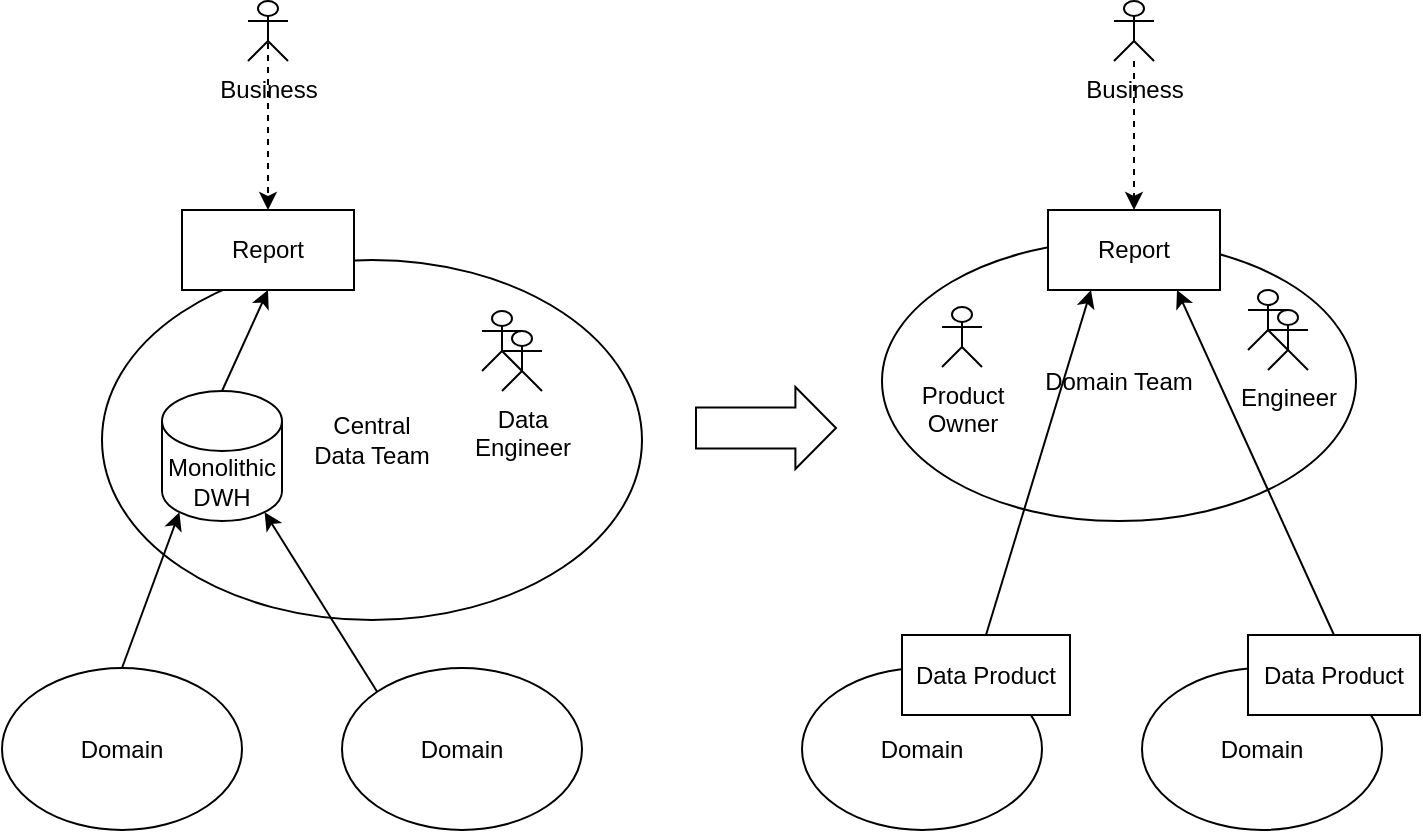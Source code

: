 <mxfile version="15.5.4" type="embed"><diagram id="27UEhvcbevQ5RNf_Fo5W" name="Status Quo"><mxGraphModel dx="564" dy="459" grid="1" gridSize="10" guides="1" tooltips="1" connect="1" arrows="1" fold="1" page="1" pageScale="1" pageWidth="827" pageHeight="1169" math="0" shadow="0"><root><mxCell id="0"/><mxCell id="1" parent="0"/><mxCell id="95" value="Domain Team" style="ellipse;whiteSpace=wrap;html=1;verticalAlign=middle;" parent="1" vertex="1"><mxGeometry x="480" y="176.5" width="237" height="140" as="geometry"/></mxCell><mxCell id="24" value="Central &lt;br&gt;Data Team" style="ellipse;whiteSpace=wrap;html=1;" parent="1" vertex="1"><mxGeometry x="90" y="186" width="270" height="180" as="geometry"/></mxCell><mxCell id="41" value="" style="shape=singleArrow;whiteSpace=wrap;html=1;arrowWidth=0.5;arrowSize=0.29;" parent="1" vertex="1"><mxGeometry x="387" y="249.5" width="70" height="41" as="geometry"/></mxCell><mxCell id="57" value="" style="shape=umlActor;verticalLabelPosition=bottom;verticalAlign=top;html=1;outlineConnect=0;" parent="1" vertex="1"><mxGeometry x="280" y="211.5" width="20" height="30" as="geometry"/></mxCell><mxCell id="58" value="Data &lt;br&gt;Engineer" style="shape=umlActor;verticalLabelPosition=bottom;verticalAlign=top;html=1;outlineConnect=0;" parent="1" vertex="1"><mxGeometry x="290" y="221.5" width="20" height="30" as="geometry"/></mxCell><mxCell id="64" value="" style="rounded=0;orthogonalLoop=1;jettySize=auto;html=1;exitX=0.5;exitY=0;exitDx=0;exitDy=0;exitPerimeter=0;entryX=0.5;entryY=1;entryDx=0;entryDy=0;" parent="1" source="63" target="61" edge="1"><mxGeometry relative="1" as="geometry"/></mxCell><mxCell id="61" value="Report" style="rounded=0;whiteSpace=wrap;html=1;" parent="1" vertex="1"><mxGeometry x="130" y="161" width="86" height="40" as="geometry"/></mxCell><mxCell id="62" value="" style="endArrow=classic;html=1;rounded=0;dashed=1;exitX=0.5;exitY=0.5;exitDx=0;exitDy=0;exitPerimeter=0;" parent="1" source="77" target="61" edge="1"><mxGeometry width="50" height="50" relative="1" as="geometry"><mxPoint x="300" y="131.5" as="sourcePoint"/><mxPoint x="350" y="81.5" as="targetPoint"/></mxGeometry></mxCell><mxCell id="63" value="Monolithic DWH" style="shape=cylinder3;whiteSpace=wrap;html=1;boundedLbl=1;backgroundOutline=1;size=15;" parent="1" vertex="1"><mxGeometry x="120" y="251.5" width="60" height="65" as="geometry"/></mxCell><mxCell id="77" value="Business" style="shape=umlActor;verticalLabelPosition=bottom;verticalAlign=top;html=1;outlineConnect=0;" parent="1" vertex="1"><mxGeometry x="163" y="56.5" width="20" height="30" as="geometry"/></mxCell><mxCell id="82" value="" style="shape=umlActor;verticalLabelPosition=bottom;verticalAlign=top;html=1;outlineConnect=0;" parent="1" vertex="1"><mxGeometry x="663" y="201" width="20" height="30" as="geometry"/></mxCell><mxCell id="83" value="Engineer" style="shape=umlActor;verticalLabelPosition=bottom;verticalAlign=top;html=1;outlineConnect=0;" parent="1" vertex="1"><mxGeometry x="673" y="211" width="20" height="30" as="geometry"/></mxCell><mxCell id="85" value="Domain" style="ellipse;whiteSpace=wrap;html=1;" parent="1" vertex="1"><mxGeometry x="440" y="390" width="120" height="81" as="geometry"/></mxCell><mxCell id="86" value="Domain" style="ellipse;whiteSpace=wrap;html=1;" parent="1" vertex="1"><mxGeometry x="610" y="390" width="120" height="81" as="geometry"/></mxCell><mxCell id="87" value="Data Product" style="rounded=0;whiteSpace=wrap;html=1;" parent="1" vertex="1"><mxGeometry x="490" y="373.5" width="84" height="40" as="geometry"/></mxCell><mxCell id="88" value="Data Product" style="rounded=0;whiteSpace=wrap;html=1;" parent="1" vertex="1"><mxGeometry x="663" y="373.5" width="86" height="40" as="geometry"/></mxCell><mxCell id="89" value="" style="endArrow=classic;html=1;rounded=0;entryX=0.25;entryY=1;entryDx=0;entryDy=0;exitX=0.5;exitY=0;exitDx=0;exitDy=0;" parent="1" source="87" target="84" edge="1"><mxGeometry width="50" height="50" relative="1" as="geometry"><mxPoint x="354" y="290" as="sourcePoint"/><mxPoint x="404" y="240" as="targetPoint"/></mxGeometry></mxCell><mxCell id="90" value="" style="endArrow=classic;html=1;rounded=0;entryX=0.75;entryY=1;entryDx=0;entryDy=0;exitX=0.5;exitY=0;exitDx=0;exitDy=0;" parent="1" source="88" target="84" edge="1"><mxGeometry width="50" height="50" relative="1" as="geometry"><mxPoint x="469" y="320" as="sourcePoint"/><mxPoint x="506.5" y="200" as="targetPoint"/></mxGeometry></mxCell><mxCell id="92" value="" style="endArrow=classic;html=1;rounded=0;dashed=1;entryX=0.5;entryY=0;entryDx=0;entryDy=0;" parent="1" source="94" target="84" edge="1"><mxGeometry width="50" height="50" relative="1" as="geometry"><mxPoint x="439" y="186.5" as="sourcePoint"/><mxPoint x="-112.685" y="291" as="targetPoint"/></mxGeometry></mxCell><mxCell id="94" value="Business" style="shape=umlActor;verticalLabelPosition=bottom;verticalAlign=top;html=1;outlineConnect=0;" parent="1" vertex="1"><mxGeometry x="596" y="56.5" width="20" height="30" as="geometry"/></mxCell><mxCell id="84" value="Report" style="rounded=0;whiteSpace=wrap;html=1;" parent="1" vertex="1"><mxGeometry x="563" y="161" width="86" height="40" as="geometry"/></mxCell><mxCell id="96" value="Product &lt;br&gt;Owner" style="shape=umlActor;verticalLabelPosition=bottom;verticalAlign=top;html=1;outlineConnect=0;" parent="1" vertex="1"><mxGeometry x="510" y="209.5" width="20" height="30" as="geometry"/></mxCell><mxCell id="98" value="Domain" style="ellipse;whiteSpace=wrap;html=1;" parent="1" vertex="1"><mxGeometry x="40" y="390" width="120" height="81" as="geometry"/></mxCell><mxCell id="99" value="Domain" style="ellipse;whiteSpace=wrap;html=1;" parent="1" vertex="1"><mxGeometry x="210" y="390" width="120" height="81" as="geometry"/></mxCell><mxCell id="100" value="" style="rounded=0;orthogonalLoop=1;jettySize=auto;html=1;exitX=0.5;exitY=0;exitDx=0;exitDy=0;entryX=0.145;entryY=1;entryDx=0;entryDy=-4.35;entryPerimeter=0;" parent="1" source="98" target="63" edge="1"><mxGeometry relative="1" as="geometry"><mxPoint x="160" y="261.5" as="sourcePoint"/><mxPoint x="183" y="211" as="targetPoint"/></mxGeometry></mxCell><mxCell id="101" value="" style="rounded=0;orthogonalLoop=1;jettySize=auto;html=1;exitX=0;exitY=0;exitDx=0;exitDy=0;entryX=0.855;entryY=1;entryDx=0;entryDy=-4.35;entryPerimeter=0;" parent="1" source="99" target="63" edge="1"><mxGeometry relative="1" as="geometry"><mxPoint x="110" y="400" as="sourcePoint"/><mxPoint x="138.7" y="322.15" as="targetPoint"/></mxGeometry></mxCell></root></mxGraphModel></diagram></mxfile>